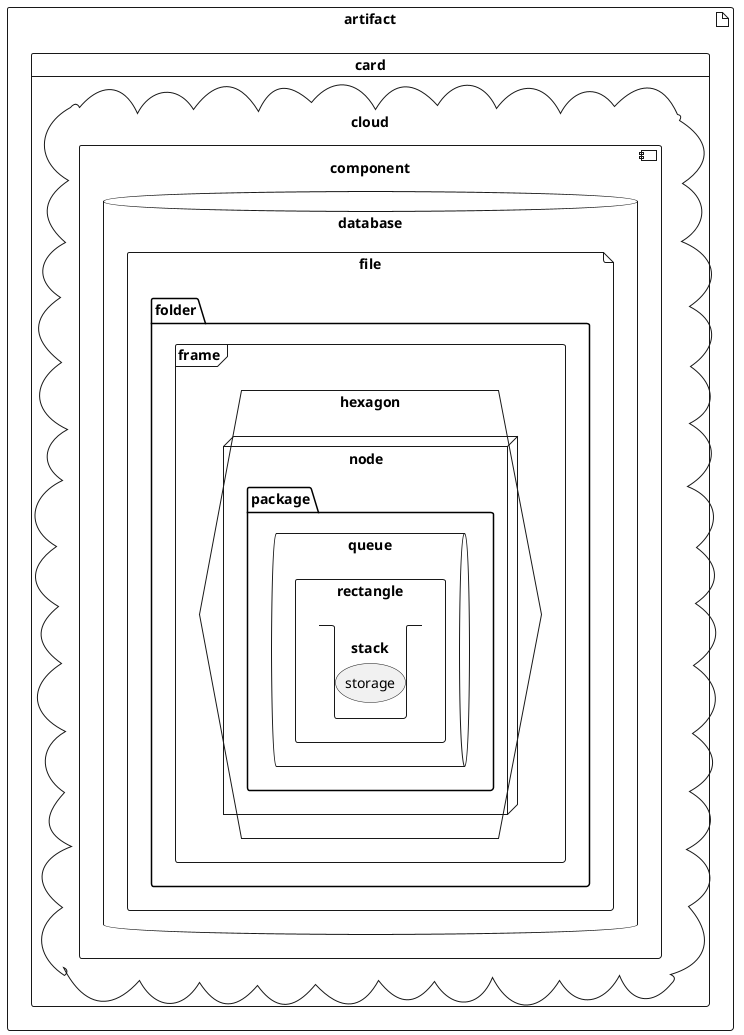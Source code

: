 @startuml
artifact artifact {
  card card {
    cloud cloud {
      component component {
        database database {
          file file {
            folder folder {
              frame frame {
                hexagon hexagon {
                  node node {
                    package package {
                      queue queue {
                        rectangle rectangle {
                          stack stack {
                            storage storage {
                            }
                          }
                        }
                      }
                    }
                  }
                }
              }
            }
          }
        }
      }
    }
  }
}
@enduml
